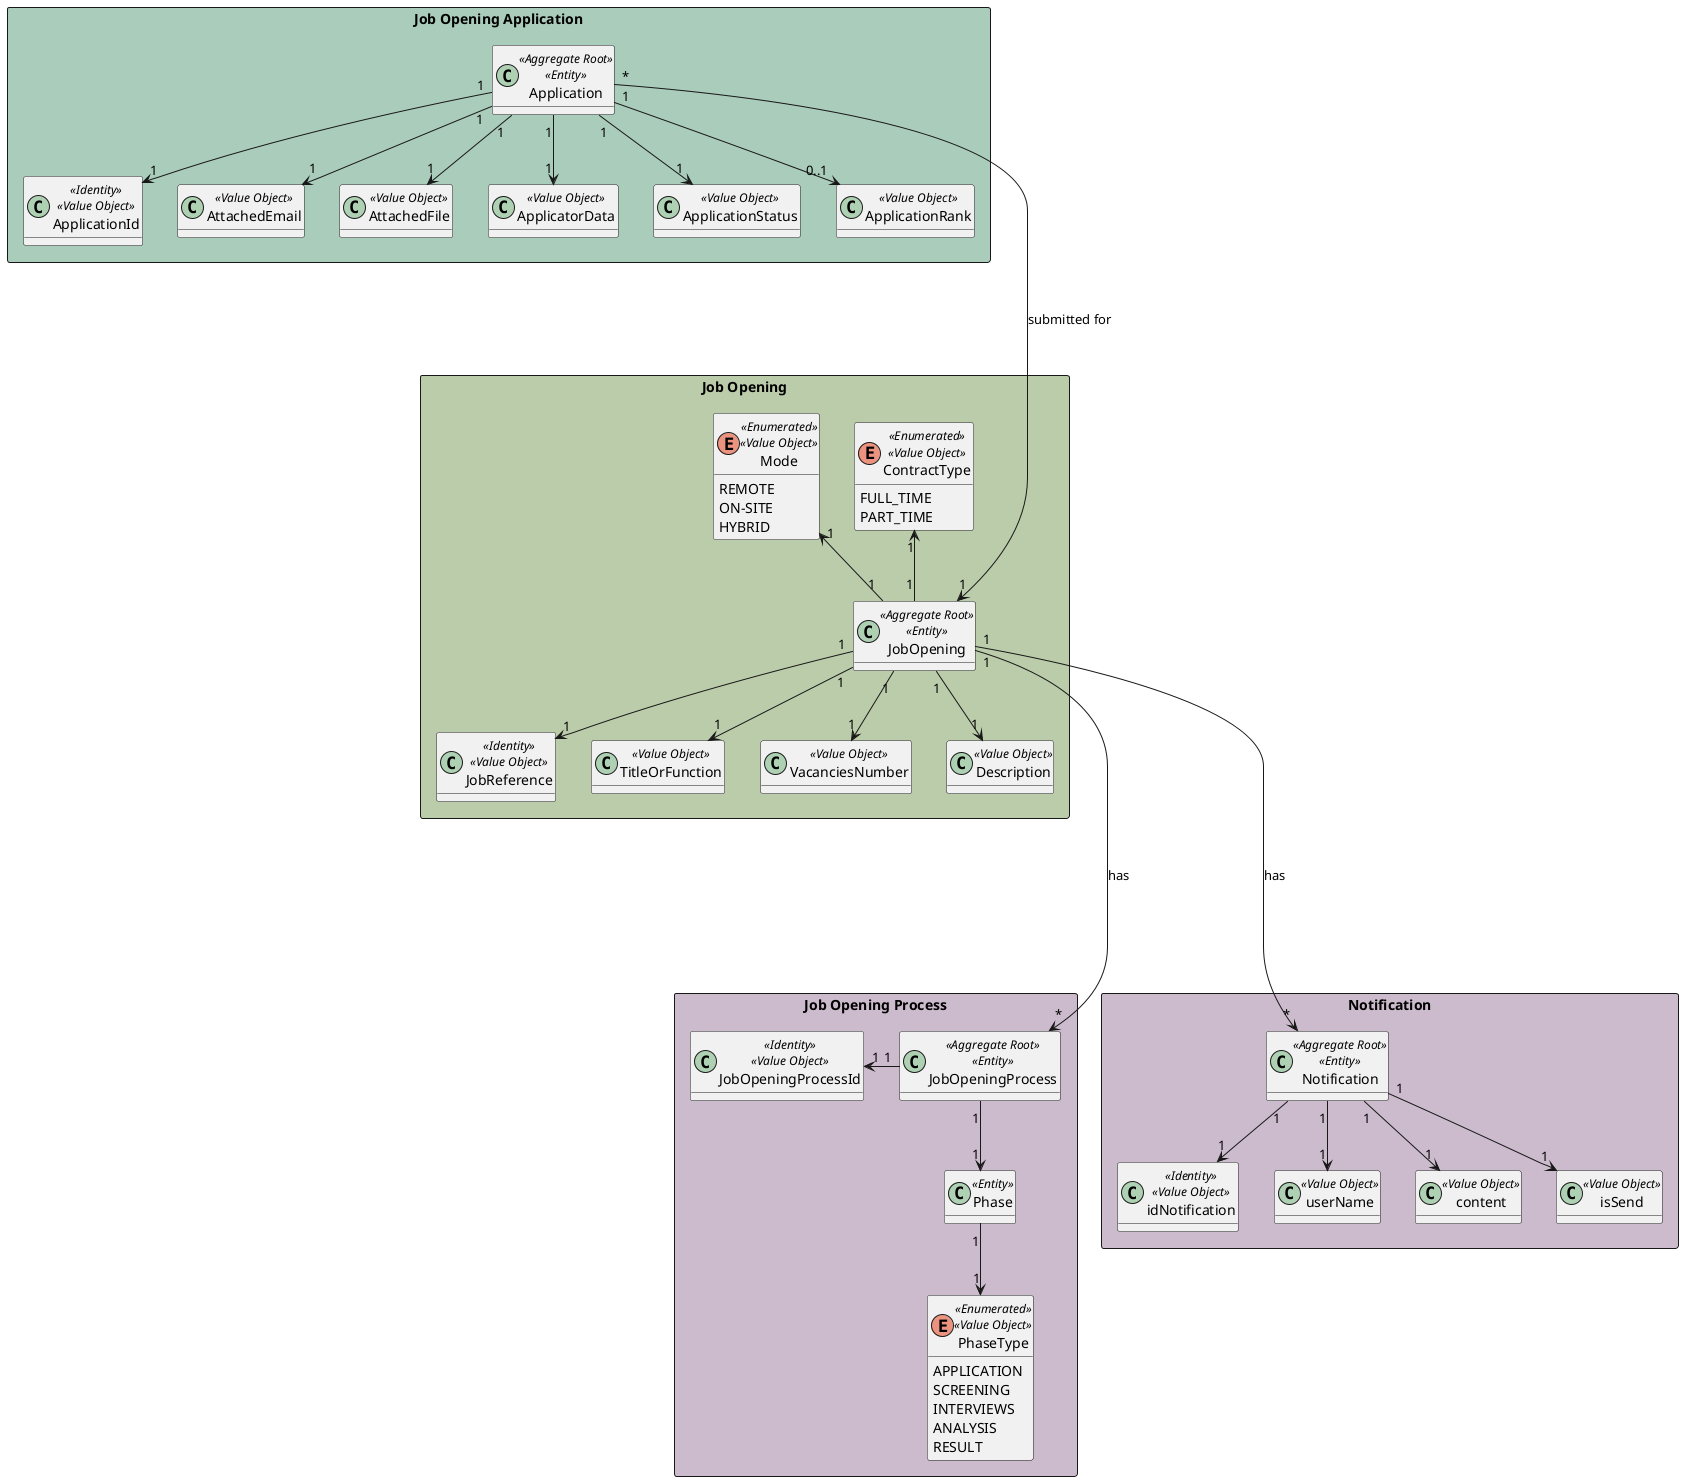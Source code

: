 @startuml
'https://plantuml.com/class-diagram

hide methods

rectangle "Job Opening" #bbccaa {

    class JobOpening<<Aggregate Root>><<Entity>>{}

    class JobReference<<Identity>><<Value Object>>{}

    class TitleOrFunction<<Value Object>>{}

    enum ContractType<<Enumerated>><<Value Object>>{
        FULL_TIME
        PART_TIME
    }

    enum Mode<<Enumerated>><<Value Object>>{
        REMOTE
        ON-SITE
        HYBRID
        }


    class VacanciesNumber<<Value Object>>{}

    class Description<<Value Object>>{}

}


rectangle "Job Opening Application" #aaccbb {

    class Application<<Aggregate Root>><<Entity>>{}

    class ApplicationId<<Identity>><<Value Object>>{}

    class AttachedEmail<<Value Object>>{}

    class AttachedFile<<Value Object>>{}

    class ApplicatorData<<Value Object>>{}

    class ApplicationStatus<<Value Object>>{}

    class ApplicationRank<<Value Object>>{}

}

rectangle " Notification " #ccbbcc {

    class Notification<<Aggregate Root>><<Entity>>{}
    class idNotification<<Identity>><<Value Object>>{}
    class userName<<Value Object>>{}
    class content<<Value Object>>{}
    class isSend<<Value Object>>{}

}



rectangle "Job Opening Process" #ccbbcc{
    class JobOpeningProcess<<Aggregate Root>><<Entity>>{}
    class JobOpeningProcessId<<Identity>><<Value Object>>{}
'    class JobOpeningProcessStatus<<Value Object>>{}
'    class JobOpeningProcessStage<<Value Object>>{}
    class Phase<<Entity>>{
        }
    enum PhaseType<<Enumerated>><<Value Object>>{
        APPLICATION
        SCREENING
        INTERVIEWS
        ANALYSIS
        RESULT
    }
}
'
'rectangle "Job Opening Interview" #ccbbaa {
'    class JobInterview <<Aggregate Root>><<Entity>>{}
'    class JobInterviewId<<Identity>><<Value Object>>{}
'    class InterviewDate<<Value Object>>{}
'    class InterviewTime<<Value Object>>{}
'    class Score<<Value Object>>{}
'    class InterviewResult<<Value Object>>{}
'}

'
'JobInterview "1" -up-> "1" JobInterviewId
'JobInterview "1" -up-> "1" InterviewDate
'JobInterview "1" --> "1" InterviewTime
'JobInterview "1" -> "1" Score
'JobInterview "1" --> "1" InterviewResult
'
'Application "1" -up-> "1" JobInterview




JobReference "1" <-up- "1" JobOpening
TitleOrFunction "1" <-up- "1" JobOpening
ContractType "1" <-- "1" JobOpening
Mode "1" <-- "1" JobOpening
Description "1" <-up- "1" JobOpening
VacanciesNumber "1" <-up- "1" JobOpening



Application "1" --> "1" ApplicationId
Application "1" --> "1" AttachedEmail
Application "1" --> "1" AttachedFile
Application "1" --> "1" ApplicatorData
Application "*" -----> "1" JobOpening : submitted for
Application "1" --> "1" ApplicationStatus
Application "1" --> "0..1" ApplicationRank


JobOpeningProcess "1" -left-> "1" JobOpeningProcessId
JobOpening "1" -----> "*" JobOpeningProcess : has
JobOpeningProcess "1" --> "1" Phase
Phase "1" --> "1" PhaseType

Notification "1" --> "1" idNotification
Notification "1" --> "1" userName
Notification "1" --> "1" content
Notification "1" --> "1" isSend

JobOpening "1" -----> "*" Notification : has


@enduml